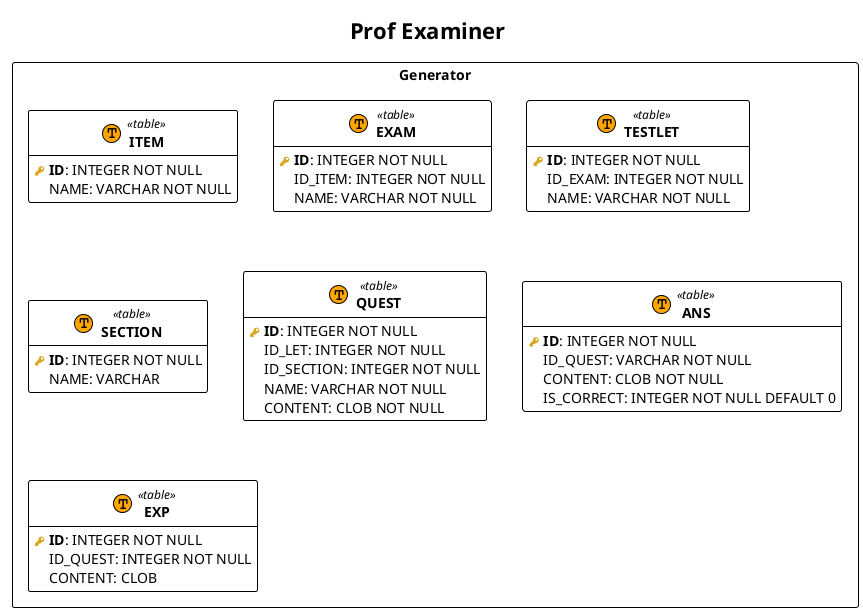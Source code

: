 @startuml

!theme plain
hide empty methods

!procedure $schema($name, $slug)
package "$name" as $slug <<Rectangle>>
!endprocedure

!procedure $table($name, $slug)
entity "<b>$name</b>" as $slug << (T, Orange) table >>
!endprocedure

!procedure $view($name, $slug)
entity "<b>$name</b>" as $slug << (V, Aquamarine) view >>
!endprocedure

!procedure $pk($name)
<color:#GoldenRod><&key></color> <b>$name</b>
!endprocedure

!procedure $fk($name)
<color:#Silver><&key></color> $name
!endprocedure

!procedure $column($name)
{field} <color:#White><&media-record></color> $name
!endprocedure


title "Prof Examiner"


$schema("Generator", "id_0") {

  $table("ITEM", "id_1") {
    $pk("ID"): INTEGER NOT NULL
    $column("NAME"): VARCHAR NOT NULL
    
  }

  $table("EXAM", "id_2") {
    $pk("ID"): INTEGER NOT NULL
    $column("ID_ITEM"): INTEGER NOT NULL
    $column("NAME"): VARCHAR NOT NULL
  }

  $table("TESTLET", "id_3") {
    $pk("ID"): INTEGER NOT NULL
    $column("ID_EXAM"): INTEGER NOT NULL
    $column("NAME"): VARCHAR NOT NULL
  }

  $table("SECTION", "id_4") {
    $pk("ID"): INTEGER NOT NULL
    $column("NAME"): VARCHAR
  }

  $table("QUEST", "id_5") {
    $pk("ID"): INTEGER NOT NULL
    $column("ID_LET"): INTEGER NOT NULL
    $column("ID_SECTION"): INTEGER NOT NULL
    $column("NAME"): VARCHAR NOT NULL
    $column("CONTENT"): CLOB NOT NULL
  }

  $table("ANS", "id_6") {
      $pk("ID"): INTEGER NOT NULL
      $column("ID_QUEST"): VARCHAR NOT NULL
      $column("CONTENT"): CLOB NOT NULL
      $column("IS_CORRECT"): INTEGER NOT NULL DEFAULT 0
  }

  $table("EXP", "id_7") {
      $pk("ID"): INTEGER NOT NULL
      $column("ID_QUEST"): INTEGER NOT NULL
      $column("CONTENT"): CLOB
  }

}

@enduml